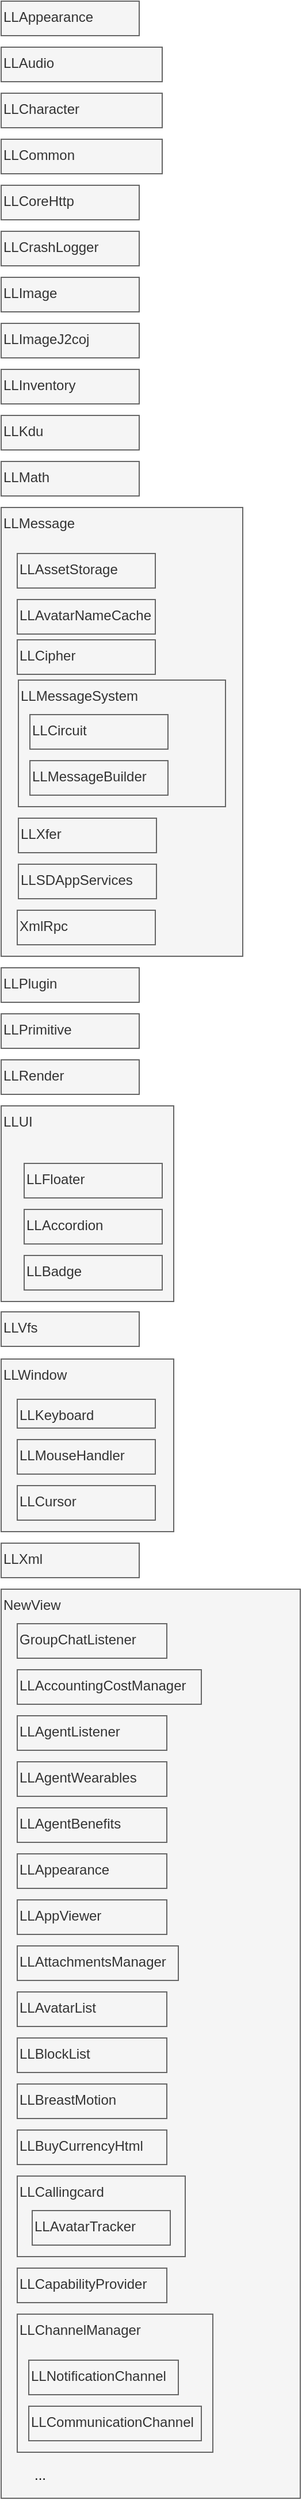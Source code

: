 <mxfile version="14.4.3" type="device"><diagram id="F663toIXpLCCL6x56rS4" name="LL Viewer"><mxGraphModel dx="939" dy="744" grid="1" gridSize="10" guides="1" tooltips="1" connect="1" arrows="1" fold="1" page="1" pageScale="1" pageWidth="827" pageHeight="1169" math="0" shadow="0"><root><mxCell id="0"/><mxCell id="1" parent="0"/><mxCell id="_2vta8GNyFm1OcMpyyot-39" value="LLMessage" style="text;html=1;strokeColor=#666666;fillColor=#f5f5f5;align=left;verticalAlign=top;whiteSpace=wrap;rounded=0;fontColor=#333333;" vertex="1" parent="1"><mxGeometry x="20" y="470" width="210" height="390" as="geometry"/></mxCell><mxCell id="_2vta8GNyFm1OcMpyyot-32" value="NewView" style="text;html=1;strokeColor=#666666;fillColor=#f5f5f5;align=left;verticalAlign=top;whiteSpace=wrap;rounded=0;fontColor=#333333;" vertex="1" parent="1"><mxGeometry x="20" y="1410" width="260" height="790" as="geometry"/></mxCell><mxCell id="_2vta8GNyFm1OcMpyyot-3" value="LLImage" style="text;html=1;strokeColor=#666666;fillColor=#f5f5f5;align=left;verticalAlign=top;whiteSpace=wrap;rounded=0;fontColor=#333333;" vertex="1" parent="1"><mxGeometry x="20" y="270" width="120" height="30" as="geometry"/></mxCell><mxCell id="_2vta8GNyFm1OcMpyyot-4" value="LLAvatarNameCache" style="text;html=1;strokeColor=#666666;fillColor=#f5f5f5;align=left;verticalAlign=top;whiteSpace=wrap;rounded=0;fontColor=#333333;" vertex="1" parent="1"><mxGeometry x="34" y="550" width="120" height="30" as="geometry"/></mxCell><mxCell id="_2vta8GNyFm1OcMpyyot-5" value="LLXfer" style="text;html=1;strokeColor=#666666;fillColor=#f5f5f5;align=left;verticalAlign=top;whiteSpace=wrap;rounded=0;fontColor=#333333;" vertex="1" parent="1"><mxGeometry x="35" y="740" width="120" height="30" as="geometry"/></mxCell><mxCell id="_2vta8GNyFm1OcMpyyot-6" value="XmlRpc" style="text;html=1;strokeColor=#666666;fillColor=#f5f5f5;align=left;verticalAlign=top;whiteSpace=wrap;rounded=0;fontColor=#333333;" vertex="1" parent="1"><mxGeometry x="34" y="820" width="120" height="30" as="geometry"/></mxCell><mxCell id="_2vta8GNyFm1OcMpyyot-7" value="LLCoreHttp" style="text;html=1;strokeColor=#666666;fillColor=#f5f5f5;align=left;verticalAlign=top;whiteSpace=wrap;rounded=0;fontColor=#333333;" vertex="1" parent="1"><mxGeometry x="20" y="190" width="120" height="30" as="geometry"/></mxCell><mxCell id="_2vta8GNyFm1OcMpyyot-8" value="LLInventory" style="text;html=1;strokeColor=#666666;fillColor=#f5f5f5;align=left;verticalAlign=top;whiteSpace=wrap;rounded=0;fontColor=#333333;" vertex="1" parent="1"><mxGeometry x="20" y="350" width="120" height="30" as="geometry"/></mxCell><mxCell id="_2vta8GNyFm1OcMpyyot-9" value="LLMath" style="text;html=1;strokeColor=#666666;fillColor=#f5f5f5;align=left;verticalAlign=top;whiteSpace=wrap;rounded=0;fontColor=#333333;" vertex="1" parent="1"><mxGeometry x="20" y="430" width="120" height="30" as="geometry"/></mxCell><mxCell id="_2vta8GNyFm1OcMpyyot-10" value="LLPlugin" style="text;html=1;strokeColor=#666666;fillColor=#f5f5f5;align=left;verticalAlign=top;whiteSpace=wrap;rounded=0;fontColor=#333333;" vertex="1" parent="1"><mxGeometry x="20" y="870" width="120" height="30" as="geometry"/></mxCell><mxCell id="_2vta8GNyFm1OcMpyyot-11" value="LLPrimitive" style="text;html=1;strokeColor=#666666;fillColor=#f5f5f5;align=left;verticalAlign=top;whiteSpace=wrap;rounded=0;fontColor=#333333;" vertex="1" parent="1"><mxGeometry x="20" y="910" width="120" height="30" as="geometry"/></mxCell><mxCell id="_2vta8GNyFm1OcMpyyot-12" value="LLRender" style="text;html=1;strokeColor=#666666;fillColor=#f5f5f5;align=left;verticalAlign=top;whiteSpace=wrap;rounded=0;fontColor=#333333;" vertex="1" parent="1"><mxGeometry x="20" y="950" width="120" height="30" as="geometry"/></mxCell><mxCell id="_2vta8GNyFm1OcMpyyot-13" value="LLUI" style="text;html=1;strokeColor=#666666;fillColor=#f5f5f5;align=left;verticalAlign=top;whiteSpace=wrap;rounded=0;fontColor=#333333;" vertex="1" parent="1"><mxGeometry x="20" y="990" width="150" height="170" as="geometry"/></mxCell><mxCell id="_2vta8GNyFm1OcMpyyot-14" value="LLFloater" style="text;html=1;strokeColor=#666666;fillColor=#f5f5f5;align=left;verticalAlign=top;whiteSpace=wrap;rounded=0;fontColor=#333333;" vertex="1" parent="1"><mxGeometry x="40" y="1040" width="120" height="30" as="geometry"/></mxCell><mxCell id="_2vta8GNyFm1OcMpyyot-15" value="LLAccordion" style="text;html=1;strokeColor=#666666;fillColor=#f5f5f5;align=left;verticalAlign=top;whiteSpace=wrap;rounded=0;fontColor=#333333;" vertex="1" parent="1"><mxGeometry x="40" y="1080" width="120" height="30" as="geometry"/></mxCell><mxCell id="_2vta8GNyFm1OcMpyyot-16" value="LLBadge" style="text;html=1;strokeColor=#666666;fillColor=#f5f5f5;align=left;verticalAlign=top;whiteSpace=wrap;rounded=0;fontColor=#333333;" vertex="1" parent="1"><mxGeometry x="40" y="1120" width="120" height="30" as="geometry"/></mxCell><mxCell id="_2vta8GNyFm1OcMpyyot-17" value="LLVfs" style="text;html=1;strokeColor=#666666;fillColor=#f5f5f5;align=left;verticalAlign=top;whiteSpace=wrap;rounded=0;fontColor=#333333;" vertex="1" parent="1"><mxGeometry x="20" y="1169" width="120" height="30" as="geometry"/></mxCell><mxCell id="_2vta8GNyFm1OcMpyyot-18" value="LLWindow" style="text;html=1;strokeColor=#666666;fillColor=#f5f5f5;align=left;verticalAlign=top;whiteSpace=wrap;rounded=0;fontColor=#333333;" vertex="1" parent="1"><mxGeometry x="20" y="1210" width="150" height="150" as="geometry"/></mxCell><mxCell id="_2vta8GNyFm1OcMpyyot-19" value="LLKeyboard" style="text;html=1;strokeColor=#666666;fillColor=#f5f5f5;align=left;verticalAlign=top;whiteSpace=wrap;rounded=0;fontColor=#333333;" vertex="1" parent="1"><mxGeometry x="34" y="1245" width="120" height="25" as="geometry"/></mxCell><mxCell id="_2vta8GNyFm1OcMpyyot-20" value="LLMouseHandler" style="text;html=1;strokeColor=#666666;fillColor=#f5f5f5;align=left;verticalAlign=top;whiteSpace=wrap;rounded=0;fontColor=#333333;" vertex="1" parent="1"><mxGeometry x="34" y="1280" width="120" height="30" as="geometry"/></mxCell><mxCell id="_2vta8GNyFm1OcMpyyot-21" value="LLCursor" style="text;html=1;strokeColor=#666666;fillColor=#f5f5f5;align=left;verticalAlign=top;whiteSpace=wrap;rounded=0;fontColor=#333333;" vertex="1" parent="1"><mxGeometry x="34" y="1320" width="120" height="30" as="geometry"/></mxCell><mxCell id="_2vta8GNyFm1OcMpyyot-22" value="LLXml" style="text;html=1;strokeColor=#666666;fillColor=#f5f5f5;align=left;verticalAlign=top;whiteSpace=wrap;rounded=0;fontColor=#333333;" vertex="1" parent="1"><mxGeometry x="20" y="1370" width="120" height="30" as="geometry"/></mxCell><mxCell id="_2vta8GNyFm1OcMpyyot-23" value="GroupChatListener" style="text;html=1;strokeColor=#666666;fillColor=#f5f5f5;align=left;verticalAlign=top;whiteSpace=wrap;rounded=0;fontColor=#333333;" vertex="1" parent="1"><mxGeometry x="34" y="1440" width="130" height="30" as="geometry"/></mxCell><mxCell id="_2vta8GNyFm1OcMpyyot-24" value="LLAccountingCostManager" style="text;html=1;strokeColor=#666666;fillColor=#f5f5f5;align=left;verticalAlign=top;whiteSpace=wrap;rounded=0;fontColor=#333333;" vertex="1" parent="1"><mxGeometry x="34" y="1480" width="160" height="30" as="geometry"/></mxCell><mxCell id="_2vta8GNyFm1OcMpyyot-25" value="LLAgentListener" style="text;html=1;strokeColor=#666666;fillColor=#f5f5f5;align=left;verticalAlign=top;whiteSpace=wrap;rounded=0;fontColor=#333333;" vertex="1" parent="1"><mxGeometry x="34" y="1520" width="130" height="30" as="geometry"/></mxCell><mxCell id="_2vta8GNyFm1OcMpyyot-26" value="LLAgentWearables" style="text;html=1;strokeColor=#666666;fillColor=#f5f5f5;align=left;verticalAlign=top;whiteSpace=wrap;rounded=0;fontColor=#333333;" vertex="1" parent="1"><mxGeometry x="34" y="1560" width="130" height="30" as="geometry"/></mxCell><mxCell id="_2vta8GNyFm1OcMpyyot-27" value="LLAgentBenefits" style="text;html=1;strokeColor=#666666;fillColor=#f5f5f5;align=left;verticalAlign=top;whiteSpace=wrap;rounded=0;fontColor=#333333;" vertex="1" parent="1"><mxGeometry x="34" y="1600" width="130" height="30" as="geometry"/></mxCell><mxCell id="_2vta8GNyFm1OcMpyyot-28" value="LLAppearance" style="text;html=1;strokeColor=#666666;fillColor=#f5f5f5;align=left;verticalAlign=top;whiteSpace=wrap;rounded=0;fontColor=#333333;" vertex="1" parent="1"><mxGeometry x="34" y="1640" width="130" height="30" as="geometry"/></mxCell><mxCell id="_2vta8GNyFm1OcMpyyot-29" value="LLAppViewer" style="text;html=1;strokeColor=#666666;fillColor=#f5f5f5;align=left;verticalAlign=top;whiteSpace=wrap;rounded=0;fontColor=#333333;" vertex="1" parent="1"><mxGeometry x="34" y="1680" width="130" height="30" as="geometry"/></mxCell><mxCell id="_2vta8GNyFm1OcMpyyot-30" value="LLAttachmentsManager" style="text;html=1;strokeColor=#666666;fillColor=#f5f5f5;align=left;verticalAlign=top;whiteSpace=wrap;rounded=0;fontColor=#333333;" vertex="1" parent="1"><mxGeometry x="34" y="1720" width="140" height="30" as="geometry"/></mxCell><mxCell id="_2vta8GNyFm1OcMpyyot-31" value="LLAudio" style="text;html=1;strokeColor=#666666;fillColor=#f5f5f5;align=left;verticalAlign=top;whiteSpace=wrap;rounded=0;fontColor=#333333;" vertex="1" parent="1"><mxGeometry x="20" y="70" width="140" height="30" as="geometry"/></mxCell><mxCell id="_2vta8GNyFm1OcMpyyot-33" value="LLAppearance" style="text;html=1;strokeColor=#666666;fillColor=#f5f5f5;align=left;verticalAlign=top;whiteSpace=wrap;rounded=0;fontColor=#333333;" vertex="1" parent="1"><mxGeometry x="20" y="30" width="120" height="30" as="geometry"/></mxCell><mxCell id="_2vta8GNyFm1OcMpyyot-34" value="LLCharacter" style="text;html=1;strokeColor=#666666;fillColor=#f5f5f5;align=left;verticalAlign=top;whiteSpace=wrap;rounded=0;fontColor=#333333;" vertex="1" parent="1"><mxGeometry x="20" y="110" width="140" height="30" as="geometry"/></mxCell><mxCell id="_2vta8GNyFm1OcMpyyot-35" value="LLCommon" style="text;html=1;strokeColor=#666666;fillColor=#f5f5f5;align=left;verticalAlign=top;whiteSpace=wrap;rounded=0;fontColor=#333333;" vertex="1" parent="1"><mxGeometry x="20" y="150" width="140" height="30" as="geometry"/></mxCell><mxCell id="_2vta8GNyFm1OcMpyyot-36" value="LLCrashLogger" style="text;html=1;strokeColor=#666666;fillColor=#f5f5f5;align=left;verticalAlign=top;whiteSpace=wrap;rounded=0;fontColor=#333333;" vertex="1" parent="1"><mxGeometry x="20" y="230" width="120" height="30" as="geometry"/></mxCell><mxCell id="_2vta8GNyFm1OcMpyyot-37" value="LLImageJ2coj" style="text;html=1;strokeColor=#666666;fillColor=#f5f5f5;align=left;verticalAlign=top;whiteSpace=wrap;rounded=0;fontColor=#333333;" vertex="1" parent="1"><mxGeometry x="20" y="310" width="120" height="30" as="geometry"/></mxCell><mxCell id="_2vta8GNyFm1OcMpyyot-38" value="LLKdu" style="text;html=1;strokeColor=#666666;fillColor=#f5f5f5;align=left;verticalAlign=top;whiteSpace=wrap;rounded=0;fontColor=#333333;" vertex="1" parent="1"><mxGeometry x="20" y="390" width="120" height="30" as="geometry"/></mxCell><mxCell id="_2vta8GNyFm1OcMpyyot-40" value="LLAssetStorage" style="text;html=1;strokeColor=#666666;fillColor=#f5f5f5;align=left;verticalAlign=top;whiteSpace=wrap;rounded=0;fontColor=#333333;" vertex="1" parent="1"><mxGeometry x="34" y="510" width="120" height="30" as="geometry"/></mxCell><mxCell id="_2vta8GNyFm1OcMpyyot-41" value="LLCipher" style="text;html=1;strokeColor=#666666;fillColor=#f5f5f5;align=left;verticalAlign=top;whiteSpace=wrap;rounded=0;fontColor=#333333;" vertex="1" parent="1"><mxGeometry x="34" y="585" width="120" height="30" as="geometry"/></mxCell><mxCell id="_2vta8GNyFm1OcMpyyot-1" value="LLMessageSystem" style="text;html=1;strokeColor=#666666;fillColor=#f5f5f5;align=left;verticalAlign=top;whiteSpace=wrap;rounded=0;fontColor=#333333;" vertex="1" parent="1"><mxGeometry x="35" y="620" width="180" height="110" as="geometry"/></mxCell><mxCell id="_2vta8GNyFm1OcMpyyot-42" value="LLCircuit" style="text;html=1;strokeColor=#666666;fillColor=#f5f5f5;align=left;verticalAlign=top;whiteSpace=wrap;rounded=0;fontColor=#333333;" vertex="1" parent="1"><mxGeometry x="45" y="650" width="120" height="30" as="geometry"/></mxCell><mxCell id="_2vta8GNyFm1OcMpyyot-43" value="LLMessageBuilder" style="text;html=1;strokeColor=#666666;fillColor=#f5f5f5;align=left;verticalAlign=top;whiteSpace=wrap;rounded=0;fontColor=#333333;" vertex="1" parent="1"><mxGeometry x="45" y="690" width="120" height="30" as="geometry"/></mxCell><mxCell id="_2vta8GNyFm1OcMpyyot-44" value="LLSDAppServices" style="text;html=1;strokeColor=#666666;fillColor=#f5f5f5;align=left;verticalAlign=top;whiteSpace=wrap;rounded=0;fontColor=#333333;" vertex="1" parent="1"><mxGeometry x="35" y="780" width="120" height="30" as="geometry"/></mxCell><mxCell id="_2vta8GNyFm1OcMpyyot-45" value="LLAvatarList" style="text;html=1;strokeColor=#666666;fillColor=#f5f5f5;align=left;verticalAlign=top;whiteSpace=wrap;rounded=0;fontColor=#333333;" vertex="1" parent="1"><mxGeometry x="34" y="1760" width="130" height="30" as="geometry"/></mxCell><mxCell id="_2vta8GNyFm1OcMpyyot-47" value="LLBlockList" style="text;html=1;strokeColor=#666666;fillColor=#f5f5f5;align=left;verticalAlign=top;whiteSpace=wrap;rounded=0;fontColor=#333333;" vertex="1" parent="1"><mxGeometry x="34" y="1800" width="130" height="30" as="geometry"/></mxCell><mxCell id="_2vta8GNyFm1OcMpyyot-48" value="LLBreastMotion" style="text;html=1;strokeColor=#666666;fillColor=#f5f5f5;align=left;verticalAlign=top;whiteSpace=wrap;rounded=0;fontColor=#333333;" vertex="1" parent="1"><mxGeometry x="34" y="1840" width="130" height="30" as="geometry"/></mxCell><mxCell id="_2vta8GNyFm1OcMpyyot-49" value="LLBuyCurrencyHtml" style="text;html=1;strokeColor=#666666;fillColor=#f5f5f5;align=left;verticalAlign=top;whiteSpace=wrap;rounded=0;fontColor=#333333;" vertex="1" parent="1"><mxGeometry x="34" y="1880" width="130" height="30" as="geometry"/></mxCell><mxCell id="_2vta8GNyFm1OcMpyyot-50" value="LLCallingcard" style="text;html=1;strokeColor=#666666;fillColor=#f5f5f5;align=left;verticalAlign=top;whiteSpace=wrap;rounded=0;fontColor=#333333;" vertex="1" parent="1"><mxGeometry x="34" y="1920" width="146" height="70" as="geometry"/></mxCell><mxCell id="_2vta8GNyFm1OcMpyyot-2" value="LLAvatarTracker" style="text;html=1;strokeColor=#666666;fillColor=#f5f5f5;align=left;verticalAlign=top;whiteSpace=wrap;rounded=0;fontColor=#333333;" vertex="1" parent="1"><mxGeometry x="47" y="1950" width="120" height="30" as="geometry"/></mxCell><mxCell id="_2vta8GNyFm1OcMpyyot-51" value="LLCapabilityProvider" style="text;html=1;strokeColor=#666666;fillColor=#f5f5f5;align=left;verticalAlign=top;whiteSpace=wrap;rounded=0;fontColor=#333333;" vertex="1" parent="1"><mxGeometry x="34" y="2000" width="130" height="30" as="geometry"/></mxCell><mxCell id="_2vta8GNyFm1OcMpyyot-53" value="LLChannelManager" style="text;html=1;strokeColor=#666666;fillColor=#f5f5f5;align=left;verticalAlign=top;whiteSpace=wrap;rounded=0;fontColor=#333333;" vertex="1" parent="1"><mxGeometry x="34" y="2040" width="170" height="120" as="geometry"/></mxCell><mxCell id="_2vta8GNyFm1OcMpyyot-54" value="LLCommunicationChannel" style="text;html=1;strokeColor=#666666;fillColor=#f5f5f5;align=left;verticalAlign=top;whiteSpace=wrap;rounded=0;fontColor=#333333;" vertex="1" parent="1"><mxGeometry x="44" y="2120" width="150" height="30" as="geometry"/></mxCell><mxCell id="_2vta8GNyFm1OcMpyyot-52" value="LLNotificationChannel" style="text;html=1;strokeColor=#666666;fillColor=#f5f5f5;align=left;verticalAlign=top;whiteSpace=wrap;rounded=0;fontColor=#333333;" vertex="1" parent="1"><mxGeometry x="44" y="2080" width="130" height="30" as="geometry"/></mxCell><mxCell id="_2vta8GNyFm1OcMpyyot-55" value="..." style="text;html=1;strokeColor=none;fillColor=none;align=center;verticalAlign=middle;whiteSpace=wrap;rounded=0;" vertex="1" parent="1"><mxGeometry x="34" y="2170" width="40" height="20" as="geometry"/></mxCell></root></mxGraphModel></diagram></mxfile>